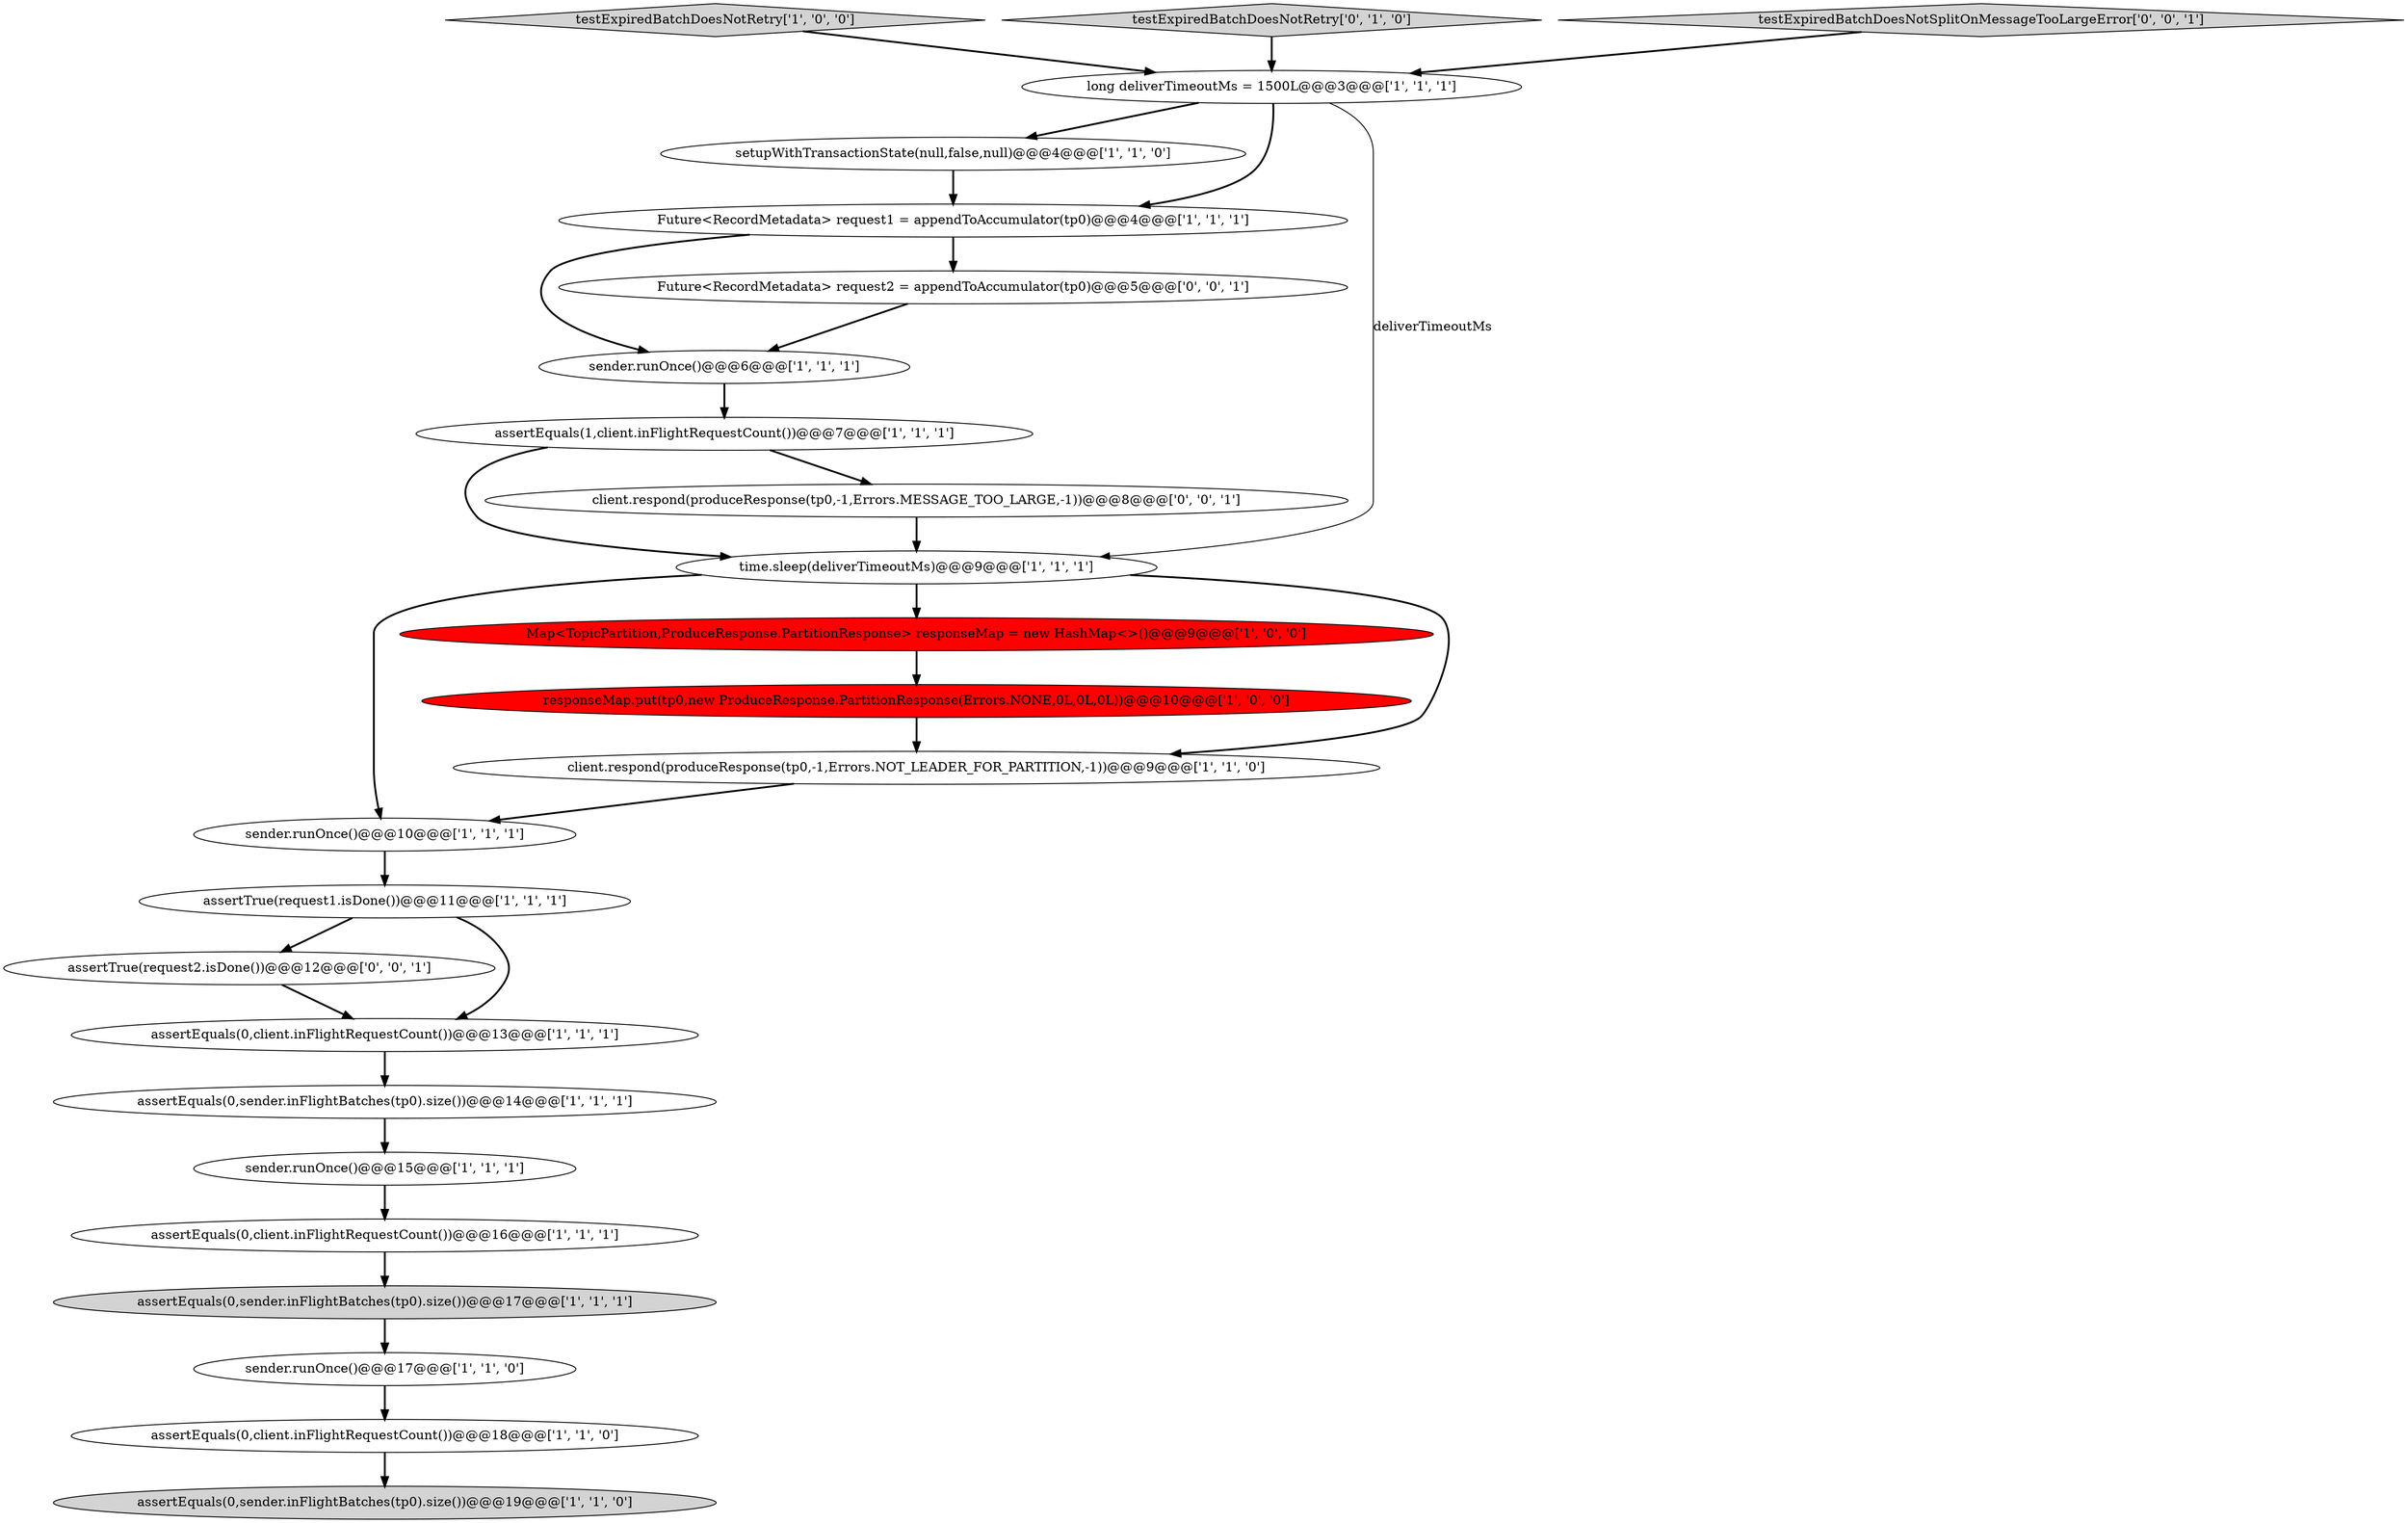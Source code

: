 digraph {
19 [style = filled, label = "testExpiredBatchDoesNotRetry['1', '0', '0']", fillcolor = lightgray, shape = diamond image = "AAA0AAABBB1BBB"];
16 [style = filled, label = "sender.runOnce()@@@10@@@['1', '1', '1']", fillcolor = white, shape = ellipse image = "AAA0AAABBB1BBB"];
5 [style = filled, label = "setupWithTransactionState(null,false,null)@@@4@@@['1', '1', '0']", fillcolor = white, shape = ellipse image = "AAA0AAABBB1BBB"];
7 [style = filled, label = "Map<TopicPartition,ProduceResponse.PartitionResponse> responseMap = new HashMap<>()@@@9@@@['1', '0', '0']", fillcolor = red, shape = ellipse image = "AAA1AAABBB1BBB"];
14 [style = filled, label = "assertTrue(request1.isDone())@@@11@@@['1', '1', '1']", fillcolor = white, shape = ellipse image = "AAA0AAABBB1BBB"];
10 [style = filled, label = "assertEquals(0,client.inFlightRequestCount())@@@16@@@['1', '1', '1']", fillcolor = white, shape = ellipse image = "AAA0AAABBB1BBB"];
15 [style = filled, label = "sender.runOnce()@@@6@@@['1', '1', '1']", fillcolor = white, shape = ellipse image = "AAA0AAABBB1BBB"];
17 [style = filled, label = "Future<RecordMetadata> request1 = appendToAccumulator(tp0)@@@4@@@['1', '1', '1']", fillcolor = white, shape = ellipse image = "AAA0AAABBB1BBB"];
13 [style = filled, label = "client.respond(produceResponse(tp0,-1,Errors.NOT_LEADER_FOR_PARTITION,-1))@@@9@@@['1', '1', '0']", fillcolor = white, shape = ellipse image = "AAA0AAABBB1BBB"];
8 [style = filled, label = "sender.runOnce()@@@17@@@['1', '1', '0']", fillcolor = white, shape = ellipse image = "AAA0AAABBB1BBB"];
2 [style = filled, label = "time.sleep(deliverTimeoutMs)@@@9@@@['1', '1', '1']", fillcolor = white, shape = ellipse image = "AAA0AAABBB1BBB"];
11 [style = filled, label = "long deliverTimeoutMs = 1500L@@@3@@@['1', '1', '1']", fillcolor = white, shape = ellipse image = "AAA0AAABBB1BBB"];
1 [style = filled, label = "responseMap.put(tp0,new ProduceResponse.PartitionResponse(Errors.NONE,0L,0L,0L))@@@10@@@['1', '0', '0']", fillcolor = red, shape = ellipse image = "AAA1AAABBB1BBB"];
4 [style = filled, label = "assertEquals(0,sender.inFlightBatches(tp0).size())@@@17@@@['1', '1', '1']", fillcolor = lightgray, shape = ellipse image = "AAA0AAABBB1BBB"];
12 [style = filled, label = "assertEquals(0,sender.inFlightBatches(tp0).size())@@@14@@@['1', '1', '1']", fillcolor = white, shape = ellipse image = "AAA0AAABBB1BBB"];
0 [style = filled, label = "assertEquals(1,client.inFlightRequestCount())@@@7@@@['1', '1', '1']", fillcolor = white, shape = ellipse image = "AAA0AAABBB1BBB"];
18 [style = filled, label = "sender.runOnce()@@@15@@@['1', '1', '1']", fillcolor = white, shape = ellipse image = "AAA0AAABBB1BBB"];
20 [style = filled, label = "testExpiredBatchDoesNotRetry['0', '1', '0']", fillcolor = lightgray, shape = diamond image = "AAA0AAABBB2BBB"];
9 [style = filled, label = "assertEquals(0,sender.inFlightBatches(tp0).size())@@@19@@@['1', '1', '0']", fillcolor = lightgray, shape = ellipse image = "AAA0AAABBB1BBB"];
22 [style = filled, label = "assertTrue(request2.isDone())@@@12@@@['0', '0', '1']", fillcolor = white, shape = ellipse image = "AAA0AAABBB3BBB"];
3 [style = filled, label = "assertEquals(0,client.inFlightRequestCount())@@@18@@@['1', '1', '0']", fillcolor = white, shape = ellipse image = "AAA0AAABBB1BBB"];
23 [style = filled, label = "client.respond(produceResponse(tp0,-1,Errors.MESSAGE_TOO_LARGE,-1))@@@8@@@['0', '0', '1']", fillcolor = white, shape = ellipse image = "AAA0AAABBB3BBB"];
21 [style = filled, label = "Future<RecordMetadata> request2 = appendToAccumulator(tp0)@@@5@@@['0', '0', '1']", fillcolor = white, shape = ellipse image = "AAA0AAABBB3BBB"];
6 [style = filled, label = "assertEquals(0,client.inFlightRequestCount())@@@13@@@['1', '1', '1']", fillcolor = white, shape = ellipse image = "AAA0AAABBB1BBB"];
24 [style = filled, label = "testExpiredBatchDoesNotSplitOnMessageTooLargeError['0', '0', '1']", fillcolor = lightgray, shape = diamond image = "AAA0AAABBB3BBB"];
7->1 [style = bold, label=""];
11->2 [style = solid, label="deliverTimeoutMs"];
21->15 [style = bold, label=""];
0->2 [style = bold, label=""];
8->3 [style = bold, label=""];
14->22 [style = bold, label=""];
19->11 [style = bold, label=""];
5->17 [style = bold, label=""];
1->13 [style = bold, label=""];
13->16 [style = bold, label=""];
2->13 [style = bold, label=""];
2->16 [style = bold, label=""];
3->9 [style = bold, label=""];
11->5 [style = bold, label=""];
0->23 [style = bold, label=""];
18->10 [style = bold, label=""];
24->11 [style = bold, label=""];
15->0 [style = bold, label=""];
12->18 [style = bold, label=""];
17->15 [style = bold, label=""];
10->4 [style = bold, label=""];
16->14 [style = bold, label=""];
4->8 [style = bold, label=""];
11->17 [style = bold, label=""];
23->2 [style = bold, label=""];
2->7 [style = bold, label=""];
17->21 [style = bold, label=""];
14->6 [style = bold, label=""];
22->6 [style = bold, label=""];
20->11 [style = bold, label=""];
6->12 [style = bold, label=""];
}
